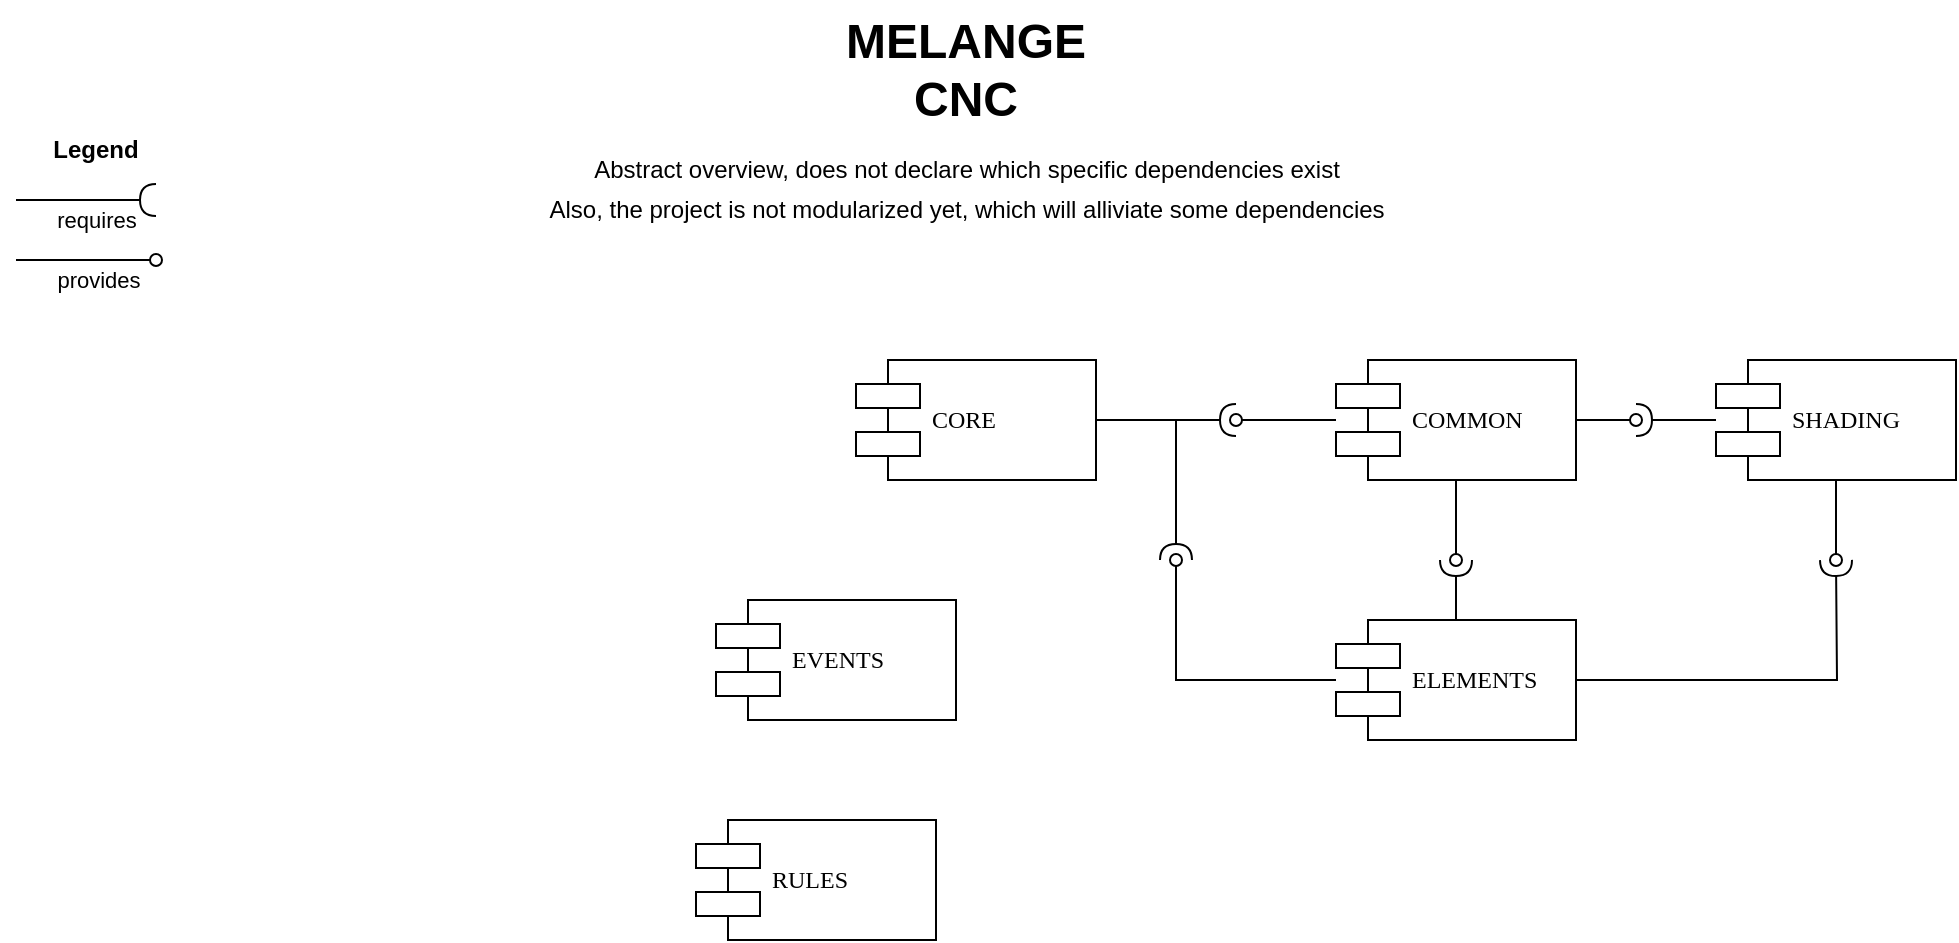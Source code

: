 <mxfile version="22.1.21" type="device">
  <diagram name="Page-1" id="5f0bae14-7c28-e335-631c-24af17079c00">
    <mxGraphModel dx="2149" dy="546" grid="1" gridSize="10" guides="1" tooltips="1" connect="1" arrows="1" fold="1" page="1" pageScale="1" pageWidth="1100" pageHeight="850" background="none" math="0" shadow="0">
      <root>
        <mxCell id="0" />
        <mxCell id="1" parent="0" />
        <mxCell id="8Xq9vHnmJsNA1oH-caVz-5" style="edgeStyle=orthogonalEdgeStyle;rounded=0;orthogonalLoop=1;jettySize=auto;html=1;endArrow=halfCircle;endFill=0;" edge="1" parent="1" source="39150e848f15840c-5">
          <mxGeometry relative="1" as="geometry">
            <mxPoint x="580" y="240" as="targetPoint" />
          </mxGeometry>
        </mxCell>
        <mxCell id="8Xq9vHnmJsNA1oH-caVz-15" style="edgeStyle=orthogonalEdgeStyle;rounded=0;orthogonalLoop=1;jettySize=auto;html=1;endArrow=halfCircle;endFill=0;" edge="1" parent="1" source="39150e848f15840c-5">
          <mxGeometry relative="1" as="geometry">
            <mxPoint x="550" y="310" as="targetPoint" />
            <Array as="points">
              <mxPoint x="550" y="240" />
              <mxPoint x="550" y="310" />
            </Array>
          </mxGeometry>
        </mxCell>
        <mxCell id="39150e848f15840c-5" value="CORE" style="shape=component;align=left;spacingLeft=36;rounded=0;shadow=0;comic=0;labelBackgroundColor=none;strokeWidth=1;fontFamily=Verdana;fontSize=12;html=1;" parent="1" vertex="1">
          <mxGeometry x="390" y="210" width="120" height="60" as="geometry" />
        </mxCell>
        <mxCell id="39150e848f15840c-7" value="RULES" style="shape=component;align=left;spacingLeft=36;rounded=0;shadow=0;comic=0;labelBackgroundColor=none;strokeWidth=1;fontFamily=Verdana;fontSize=12;html=1;" parent="1" vertex="1">
          <mxGeometry x="310" y="440" width="120" height="60" as="geometry" />
        </mxCell>
        <mxCell id="8Xq9vHnmJsNA1oH-caVz-6" style="edgeStyle=orthogonalEdgeStyle;rounded=0;orthogonalLoop=1;jettySize=auto;html=1;endArrow=oval;endFill=0;" edge="1" parent="1" source="39150e848f15840c-10">
          <mxGeometry relative="1" as="geometry">
            <mxPoint x="580" y="240" as="targetPoint" />
          </mxGeometry>
        </mxCell>
        <mxCell id="8Xq9vHnmJsNA1oH-caVz-18" style="edgeStyle=orthogonalEdgeStyle;rounded=0;orthogonalLoop=1;jettySize=auto;html=1;endArrow=oval;endFill=0;" edge="1" parent="1" source="39150e848f15840c-10">
          <mxGeometry relative="1" as="geometry">
            <mxPoint x="690" y="310" as="targetPoint" />
          </mxGeometry>
        </mxCell>
        <mxCell id="8Xq9vHnmJsNA1oH-caVz-21" style="edgeStyle=orthogonalEdgeStyle;rounded=0;orthogonalLoop=1;jettySize=auto;html=1;endArrow=oval;endFill=0;" edge="1" parent="1" source="39150e848f15840c-10">
          <mxGeometry relative="1" as="geometry">
            <mxPoint x="780" y="240" as="targetPoint" />
          </mxGeometry>
        </mxCell>
        <mxCell id="39150e848f15840c-10" value="COMMON" style="shape=component;align=left;spacingLeft=36;rounded=0;shadow=0;comic=0;labelBackgroundColor=none;strokeWidth=1;fontFamily=Verdana;fontSize=12;html=1;" parent="1" vertex="1">
          <mxGeometry x="630" y="210" width="120" height="60" as="geometry" />
        </mxCell>
        <mxCell id="8Xq9vHnmJsNA1oH-caVz-16" style="edgeStyle=orthogonalEdgeStyle;rounded=0;orthogonalLoop=1;jettySize=auto;html=1;endArrow=oval;endFill=0;" edge="1" parent="1" source="8Xq9vHnmJsNA1oH-caVz-1">
          <mxGeometry relative="1" as="geometry">
            <mxPoint x="550" y="310" as="targetPoint" />
            <Array as="points">
              <mxPoint x="550" y="370" />
              <mxPoint x="550" y="310" />
            </Array>
          </mxGeometry>
        </mxCell>
        <mxCell id="8Xq9vHnmJsNA1oH-caVz-17" style="edgeStyle=orthogonalEdgeStyle;rounded=0;orthogonalLoop=1;jettySize=auto;html=1;endArrow=halfCircle;endFill=0;" edge="1" parent="1" source="8Xq9vHnmJsNA1oH-caVz-1">
          <mxGeometry relative="1" as="geometry">
            <mxPoint x="690" y="310" as="targetPoint" />
          </mxGeometry>
        </mxCell>
        <mxCell id="8Xq9vHnmJsNA1oH-caVz-22" style="edgeStyle=orthogonalEdgeStyle;rounded=0;orthogonalLoop=1;jettySize=auto;html=1;endArrow=halfCircle;endFill=0;" edge="1" parent="1" source="8Xq9vHnmJsNA1oH-caVz-1">
          <mxGeometry relative="1" as="geometry">
            <mxPoint x="880" y="310" as="targetPoint" />
          </mxGeometry>
        </mxCell>
        <mxCell id="8Xq9vHnmJsNA1oH-caVz-1" value="ELEMENTS" style="shape=component;align=left;spacingLeft=36;rounded=0;shadow=0;comic=0;labelBackgroundColor=none;strokeWidth=1;fontFamily=Verdana;fontSize=12;html=1;" vertex="1" parent="1">
          <mxGeometry x="630" y="340" width="120" height="60" as="geometry" />
        </mxCell>
        <mxCell id="8Xq9vHnmJsNA1oH-caVz-2" value="EVENTS" style="shape=component;align=left;spacingLeft=36;rounded=0;shadow=0;comic=0;labelBackgroundColor=none;strokeWidth=1;fontFamily=Verdana;fontSize=12;html=1;" vertex="1" parent="1">
          <mxGeometry x="320" y="330" width="120" height="60" as="geometry" />
        </mxCell>
        <mxCell id="8Xq9vHnmJsNA1oH-caVz-20" style="edgeStyle=orthogonalEdgeStyle;rounded=0;orthogonalLoop=1;jettySize=auto;html=1;endArrow=halfCircle;endFill=0;" edge="1" parent="1" source="8Xq9vHnmJsNA1oH-caVz-3">
          <mxGeometry relative="1" as="geometry">
            <mxPoint x="780" y="240" as="targetPoint" />
          </mxGeometry>
        </mxCell>
        <mxCell id="8Xq9vHnmJsNA1oH-caVz-23" style="edgeStyle=orthogonalEdgeStyle;rounded=0;orthogonalLoop=1;jettySize=auto;html=1;endArrow=oval;endFill=0;" edge="1" parent="1" source="8Xq9vHnmJsNA1oH-caVz-3">
          <mxGeometry relative="1" as="geometry">
            <mxPoint x="880" y="310" as="targetPoint" />
          </mxGeometry>
        </mxCell>
        <mxCell id="8Xq9vHnmJsNA1oH-caVz-3" value="SHADING" style="shape=component;align=left;spacingLeft=36;rounded=0;shadow=0;comic=0;labelBackgroundColor=none;strokeWidth=1;fontFamily=Verdana;fontSize=12;html=1;" vertex="1" parent="1">
          <mxGeometry x="820" y="210" width="120" height="60" as="geometry" />
        </mxCell>
        <mxCell id="8Xq9vHnmJsNA1oH-caVz-8" value="&lt;b&gt;Legend&lt;/b&gt;" style="text;html=1;strokeColor=none;fillColor=none;align=center;verticalAlign=middle;whiteSpace=wrap;rounded=0;" vertex="1" parent="1">
          <mxGeometry x="-20" y="90" width="60" height="30" as="geometry" />
        </mxCell>
        <mxCell id="8Xq9vHnmJsNA1oH-caVz-9" style="edgeStyle=orthogonalEdgeStyle;rounded=0;orthogonalLoop=1;jettySize=auto;html=1;endArrow=halfCircle;endFill=0;" edge="1" parent="1">
          <mxGeometry relative="1" as="geometry">
            <mxPoint x="40" y="130" as="targetPoint" />
            <mxPoint x="-30" y="130" as="sourcePoint" />
          </mxGeometry>
        </mxCell>
        <mxCell id="8Xq9vHnmJsNA1oH-caVz-10" value="requires" style="edgeLabel;html=1;align=center;verticalAlign=middle;resizable=0;points=[];" vertex="1" connectable="0" parent="8Xq9vHnmJsNA1oH-caVz-9">
          <mxGeometry x="-0.438" y="1" relative="1" as="geometry">
            <mxPoint x="20" y="11" as="offset" />
          </mxGeometry>
        </mxCell>
        <mxCell id="8Xq9vHnmJsNA1oH-caVz-11" style="edgeStyle=orthogonalEdgeStyle;rounded=0;orthogonalLoop=1;jettySize=auto;html=1;endArrow=oval;endFill=0;" edge="1" parent="1">
          <mxGeometry relative="1" as="geometry">
            <mxPoint x="40" y="160" as="targetPoint" />
            <mxPoint x="-30" y="160" as="sourcePoint" />
            <Array as="points">
              <mxPoint x="40" y="160" />
              <mxPoint x="40" y="160" />
            </Array>
          </mxGeometry>
        </mxCell>
        <mxCell id="8Xq9vHnmJsNA1oH-caVz-12" value="provides" style="edgeLabel;html=1;align=center;verticalAlign=middle;resizable=0;points=[];" vertex="1" connectable="0" parent="8Xq9vHnmJsNA1oH-caVz-11">
          <mxGeometry x="0.179" relative="1" as="geometry">
            <mxPoint x="-1" y="10" as="offset" />
          </mxGeometry>
        </mxCell>
        <mxCell id="8Xq9vHnmJsNA1oH-caVz-13" value="&lt;b&gt;&lt;font style=&quot;font-size: 24px;&quot;&gt;MELANGE CNC&lt;/font&gt;&lt;/b&gt;" style="text;html=1;strokeColor=none;fillColor=none;align=center;verticalAlign=middle;whiteSpace=wrap;rounded=0;" vertex="1" parent="1">
          <mxGeometry x="360" y="30" width="170" height="70" as="geometry" />
        </mxCell>
        <mxCell id="8Xq9vHnmJsNA1oH-caVz-14" value="Abstract overview, does not declare which specific dependencies exist" style="text;html=1;align=center;verticalAlign=middle;resizable=0;points=[];autosize=1;strokeColor=none;fillColor=none;" vertex="1" parent="1">
          <mxGeometry x="245" y="100" width="400" height="30" as="geometry" />
        </mxCell>
        <mxCell id="8Xq9vHnmJsNA1oH-caVz-24" value="Also, the project is not modularized yet, which will alliviate some dependencies" style="text;html=1;align=center;verticalAlign=middle;resizable=0;points=[];autosize=1;strokeColor=none;fillColor=none;" vertex="1" parent="1">
          <mxGeometry x="225" y="120" width="440" height="30" as="geometry" />
        </mxCell>
      </root>
    </mxGraphModel>
  </diagram>
</mxfile>
